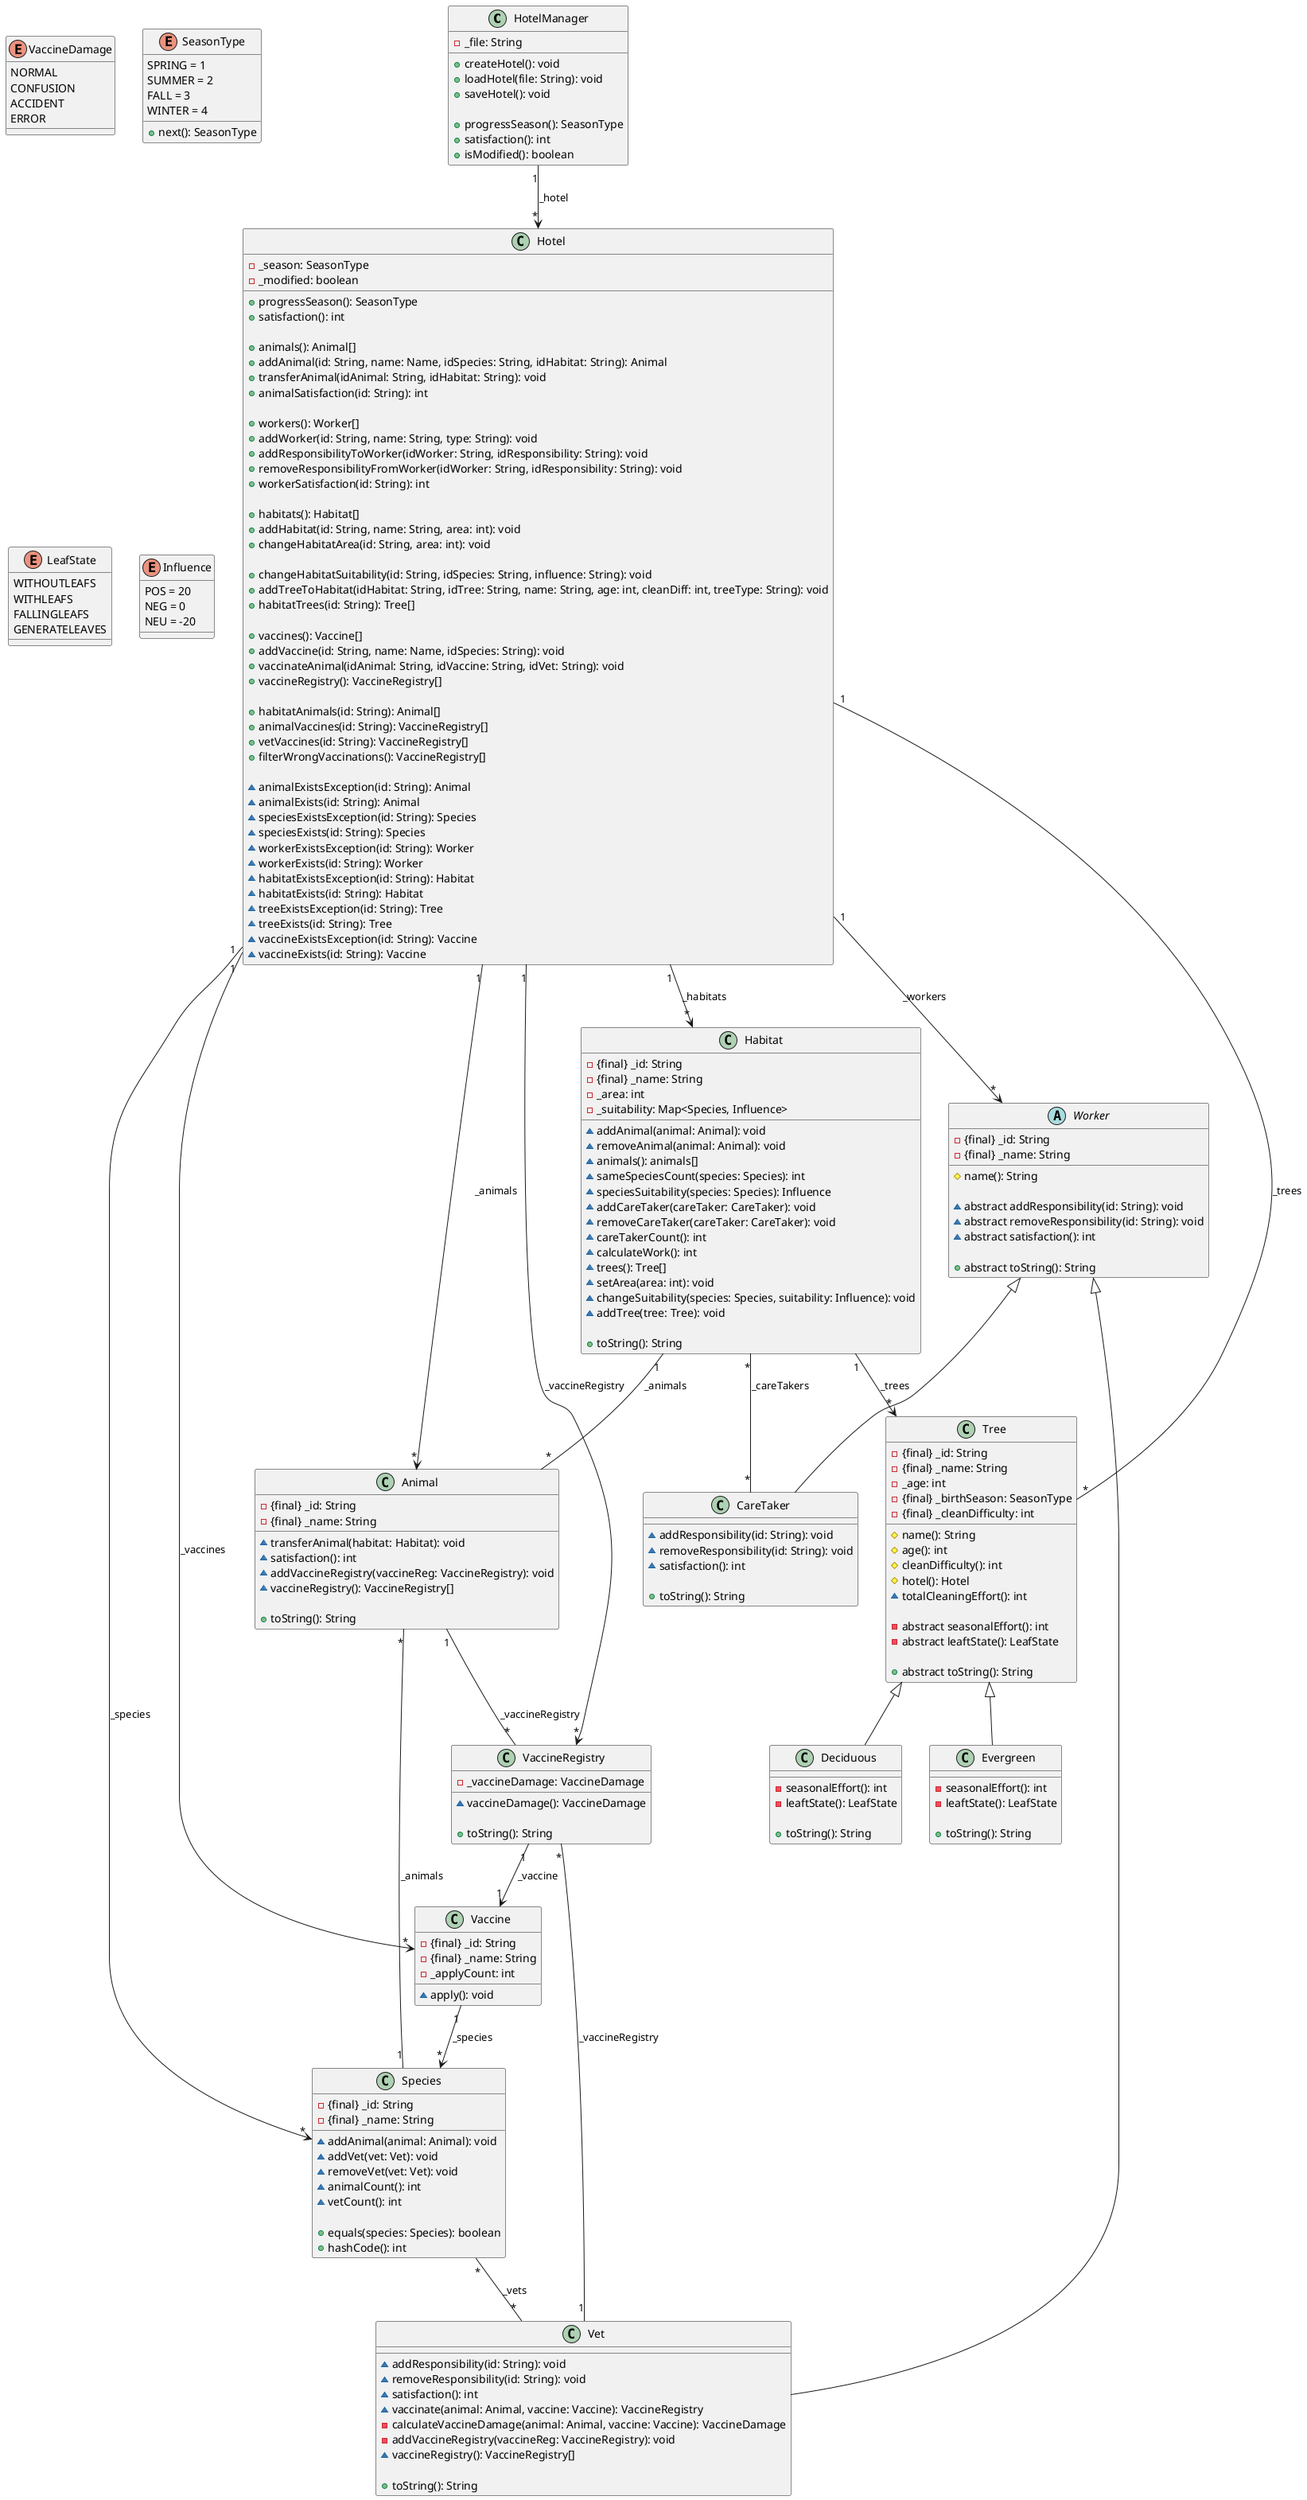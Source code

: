 @startuml VetHotel

class HotelManager{
    - _file: String

    ' Hotel management
    + createHotel(): void
    + loadHotel(file: String): void
    + saveHotel(): void

    ' Main Menu
    + progressSeason(): SeasonType
    + satisfaction(): int
    + isModified(): boolean
}

class Hotel{
    ' Check how to notify tree listeners.
    - _season: SeasonType
    - _modified: boolean

    ' Main Menu called from HotelManager._hotel.command()
    + progressSeason(): SeasonType
    + satisfaction(): int

    ' Secondary Menus 4.2
    + animals(): Animal[]
    + addAnimal(id: String, name: Name, idSpecies: String, idHabitat: String): Animal
    + transferAnimal(idAnimal: String, idHabitat: String): void
    + animalSatisfaction(id: String): int

    ' Secondary Menus 4.3
    + workers(): Worker[]
    + addWorker(id: String, name: String, type: String): void
    + addResponsibilityToWorker(idWorker: String, idResponsibility: String): void
    + removeResponsibilityFromWorker(idWorker: String, idResponsibility: String): void
    + workerSatisfaction(id: String): int

    ' Secondary Menus 4.4
    + habitats(): Habitat[]
    + addHabitat(id: String, name: String, area: int): void
    + changeHabitatArea(id: String, area: int): void

    ' Devo meter influencia como o meu enum? e ter um if
    ' que decide qual enum significa a string na parte de execução
    ' do comando? ou aqui dentro.
    + changeHabitatSuitability(id: String, idSpecies: String, influence: String): void
    + addTreeToHabitat(idHabitat: String, idTree: String, name: String, age: int, cleanDiff: int, treeType: String): void
    + habitatTrees(id: String): Tree[]
    
    ' Secondary Menus 4.5
    + vaccines(): Vaccine[]
    + addVaccine(id: String, name: Name, idSpecies: String): void
    + vaccinateAnimal(idAnimal: String, idVaccine: String, idVet: String): void
    + vaccineRegistry(): VaccineRegistry[]

    ' Secondary Menus 4.6
    + habitatAnimals(id: String): Animal[]
    + animalVaccines(id: String): VaccineRegistry[]
    + vetVaccines(id: String): VaccineRegistry[]
    + filterWrongVaccinations(): VaccineRegistry[]  

    ' Searches
    ~ animalExistsException(id: String): Animal
    ~ animalExists(id: String): Animal
    ~ speciesExistsException(id: String): Species
    ~ speciesExists(id: String): Species
    ~ workerExistsException(id: String): Worker
    ~ workerExists(id: String): Worker
    ~ habitatExistsException(id: String): Habitat
    ~ habitatExists(id: String): Habitat
    ~ treeExistsException(id: String): Tree
    ~ treeExists(id: String): Tree
    ~ vaccineExistsException(id: String): Vaccine
    ~ vaccineExists(id: String): Vaccine
}

class Animal{
    - {final} _id: String
    - {final} _name: String
    
    ~ transferAnimal(habitat: Habitat): void
    ~ satisfaction(): int
    ~ addVaccineRegistry(vaccineReg: VaccineRegistry): void
    ~ vaccineRegistry(): VaccineRegistry[]

    + toString(): String
}

class Species{
    - {final} _id: String
    - {final} _name: String
    
    ~ addAnimal(animal: Animal): void
    ~ addVet(vet: Vet): void
    ~ removeVet(vet: Vet): void
    ~ animalCount(): int
    ~ vetCount(): int

    + equals(species: Species): boolean
    + hashCode(): int
}

class Habitat{
    - {final} _id: String
    - {final} _name: String
    - _area: int
    - _suitability: Map<Species, Influence>

    ~ addAnimal(animal: Animal): void
    ~ removeAnimal(animal: Animal): void
    ~ animals(): animals[]
    ~ sameSpeciesCount(species: Species): int
    ~ speciesSuitability(species: Species): Influence
    ~ addCareTaker(careTaker: CareTaker): void
    ~ removeCareTaker(careTaker: CareTaker): void
    ~ careTakerCount(): int
    ~ calculateWork(): int
    ~ trees(): Tree[]
    ~ setArea(area: int): void
    ~ changeSuitability(species: Species, suitability: Influence): void
    ~ addTree(tree: Tree): void

    + toString(): String
}

abstract class Worker{
    - {final} _id: String
    - {final} _name: String

    # name(): String
    
    ~ abstract addResponsibility(id: String): void
    ~ abstract removeResponsibility(id: String): void
    ~ abstract satisfaction(): int

    + abstract toString(): String
}

class CareTaker extends Worker{
    ~ addResponsibility(id: String): void
    ~ removeResponsibility(id: String): void
    ~ satisfaction(): int

    + toString(): String
}

class Vet extends Worker{
    ~ addResponsibility(id: String): void
    ~ removeResponsibility(id: String): void
    ~ satisfaction(): int
    ~ vaccinate(animal: Animal, vaccine: Vaccine): VaccineRegistry
    - calculateVaccineDamage(animal: Animal, vaccine: Vaccine): VaccineDamage
    - addVaccineRegistry(vaccineReg: VaccineRegistry): void
    ~ vaccineRegistry(): VaccineRegistry[]

    + toString(): String
}

Class Tree{
    - {final} _id: String
    - {final} _name: String
    - _age: int
    - {final} _birthSeason: SeasonType
    - {final} _cleanDifficulty: int

    # name(): String
    # age(): int
    # cleanDifficulty(): int
    # hotel(): Hotel
    ~ totalCleaningEffort(): int

    - abstract seasonalEffort(): int 
    - abstract leaftState(): LeafState
    
    + abstract toString(): String
}

Class Evergreen extends Tree{
    - seasonalEffort(): int
    - leaftState(): LeafState

    + toString(): String
}

Class Deciduous extends Tree{
    - seasonalEffort(): int
    - leaftState(): LeafState

    + toString(): String
}

Class Vaccine {
    - {final} _id: String
    - {final} _name: String
    - _applyCount: int

    ~ apply(): void
}

Class VaccineRegistry{
    - _vaccineDamage: VaccineDamage

    ~ vaccineDamage(): VaccineDamage
    
    + toString(): String
}

' Enums
enum VaccineDamage {
    NORMAL
    CONFUSION
    ACCIDENT
    ERROR
}

enum SeasonType {
    SPRING = 1
    SUMMER = 2
    FALL = 3
    WINTER = 4

    +next(): SeasonType
}

enum LeafState {
    WITHOUTLEAFS
    WITHLEAFS
    FALLINGLEAFS
    GENERATELEAVES
}

enum Influence{
    POS = 20
    NEG = 0
    NEU = -20
}

' Relationships
HotelManager "1" --> "*" Hotel: _hotel
Hotel "1" --> "*" Habitat: _habitats
Hotel "1" --> "*" Worker: _workers
Hotel "1" --> "*" Species: _species
Hotel "1" --> "*" Animal: _animals
Hotel "1" --> "*" Vaccine: _vaccines
Hotel "1" --> "*" VaccineRegistry: _vaccineRegistry
Hotel "1" -- "*" Tree: _trees
Animal "1" -- "*" VaccineRegistry: _vaccineRegistry
Species "1" -- "*" Animal: _animals
Species "*" -- "*" Vet: _vets
Habitat "1"-- "*" Animal: _animals
Habitat "*" -- "*" CareTaker: _careTakers
Habitat "1" --> "*" Tree: _trees
Vet "1" -- "*" VaccineRegistry: _vaccineRegistry
Vaccine "1" --> "*" Species: _species
VaccineRegistry "1" --> "1" Vaccine: _vaccine

@enduml